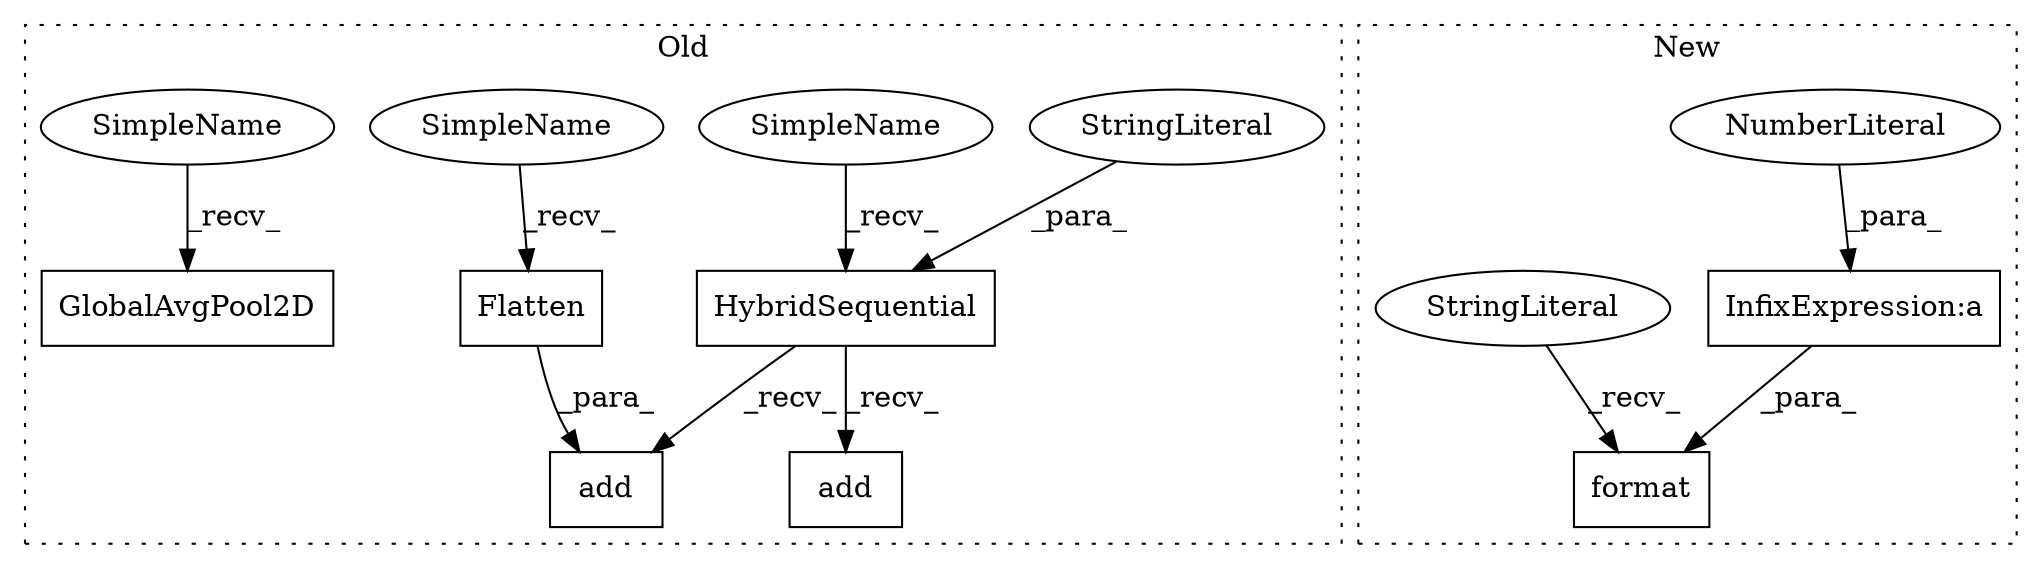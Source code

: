 digraph G {
subgraph cluster0 {
1 [label="GlobalAvgPool2D" a="32" s="6881" l="17" shape="box"];
3 [label="Flatten" a="32" s="6988" l="9" shape="box"];
4 [label="HybridSequential" a="32" s="6787,6806" l="17,1" shape="box"];
5 [label="add" a="32" s="6981,6997" l="4,1" shape="box"];
9 [label="StringLiteral" a="45" s="6804" l="2" shape="ellipse"];
10 [label="add" a="32" s="7187,7203" l="4,1" shape="box"];
11 [label="SimpleName" a="42" s="6784" l="2" shape="ellipse"];
12 [label="SimpleName" a="42" s="6985" l="2" shape="ellipse"];
13 [label="SimpleName" a="42" s="6878" l="2" shape="ellipse"];
label = "Old";
style="dotted";
}
subgraph cluster1 {
2 [label="format" a="32" s="7606,7618" l="7,1" shape="box"];
6 [label="InfixExpression:a" a="27" s="7614" l="3" shape="box"];
7 [label="NumberLiteral" a="34" s="7617" l="1" shape="ellipse"];
8 [label="StringLiteral" a="45" s="7597" l="8" shape="ellipse"];
label = "New";
style="dotted";
}
3 -> 5 [label="_para_"];
4 -> 10 [label="_recv_"];
4 -> 5 [label="_recv_"];
6 -> 2 [label="_para_"];
7 -> 6 [label="_para_"];
8 -> 2 [label="_recv_"];
9 -> 4 [label="_para_"];
11 -> 4 [label="_recv_"];
12 -> 3 [label="_recv_"];
13 -> 1 [label="_recv_"];
}